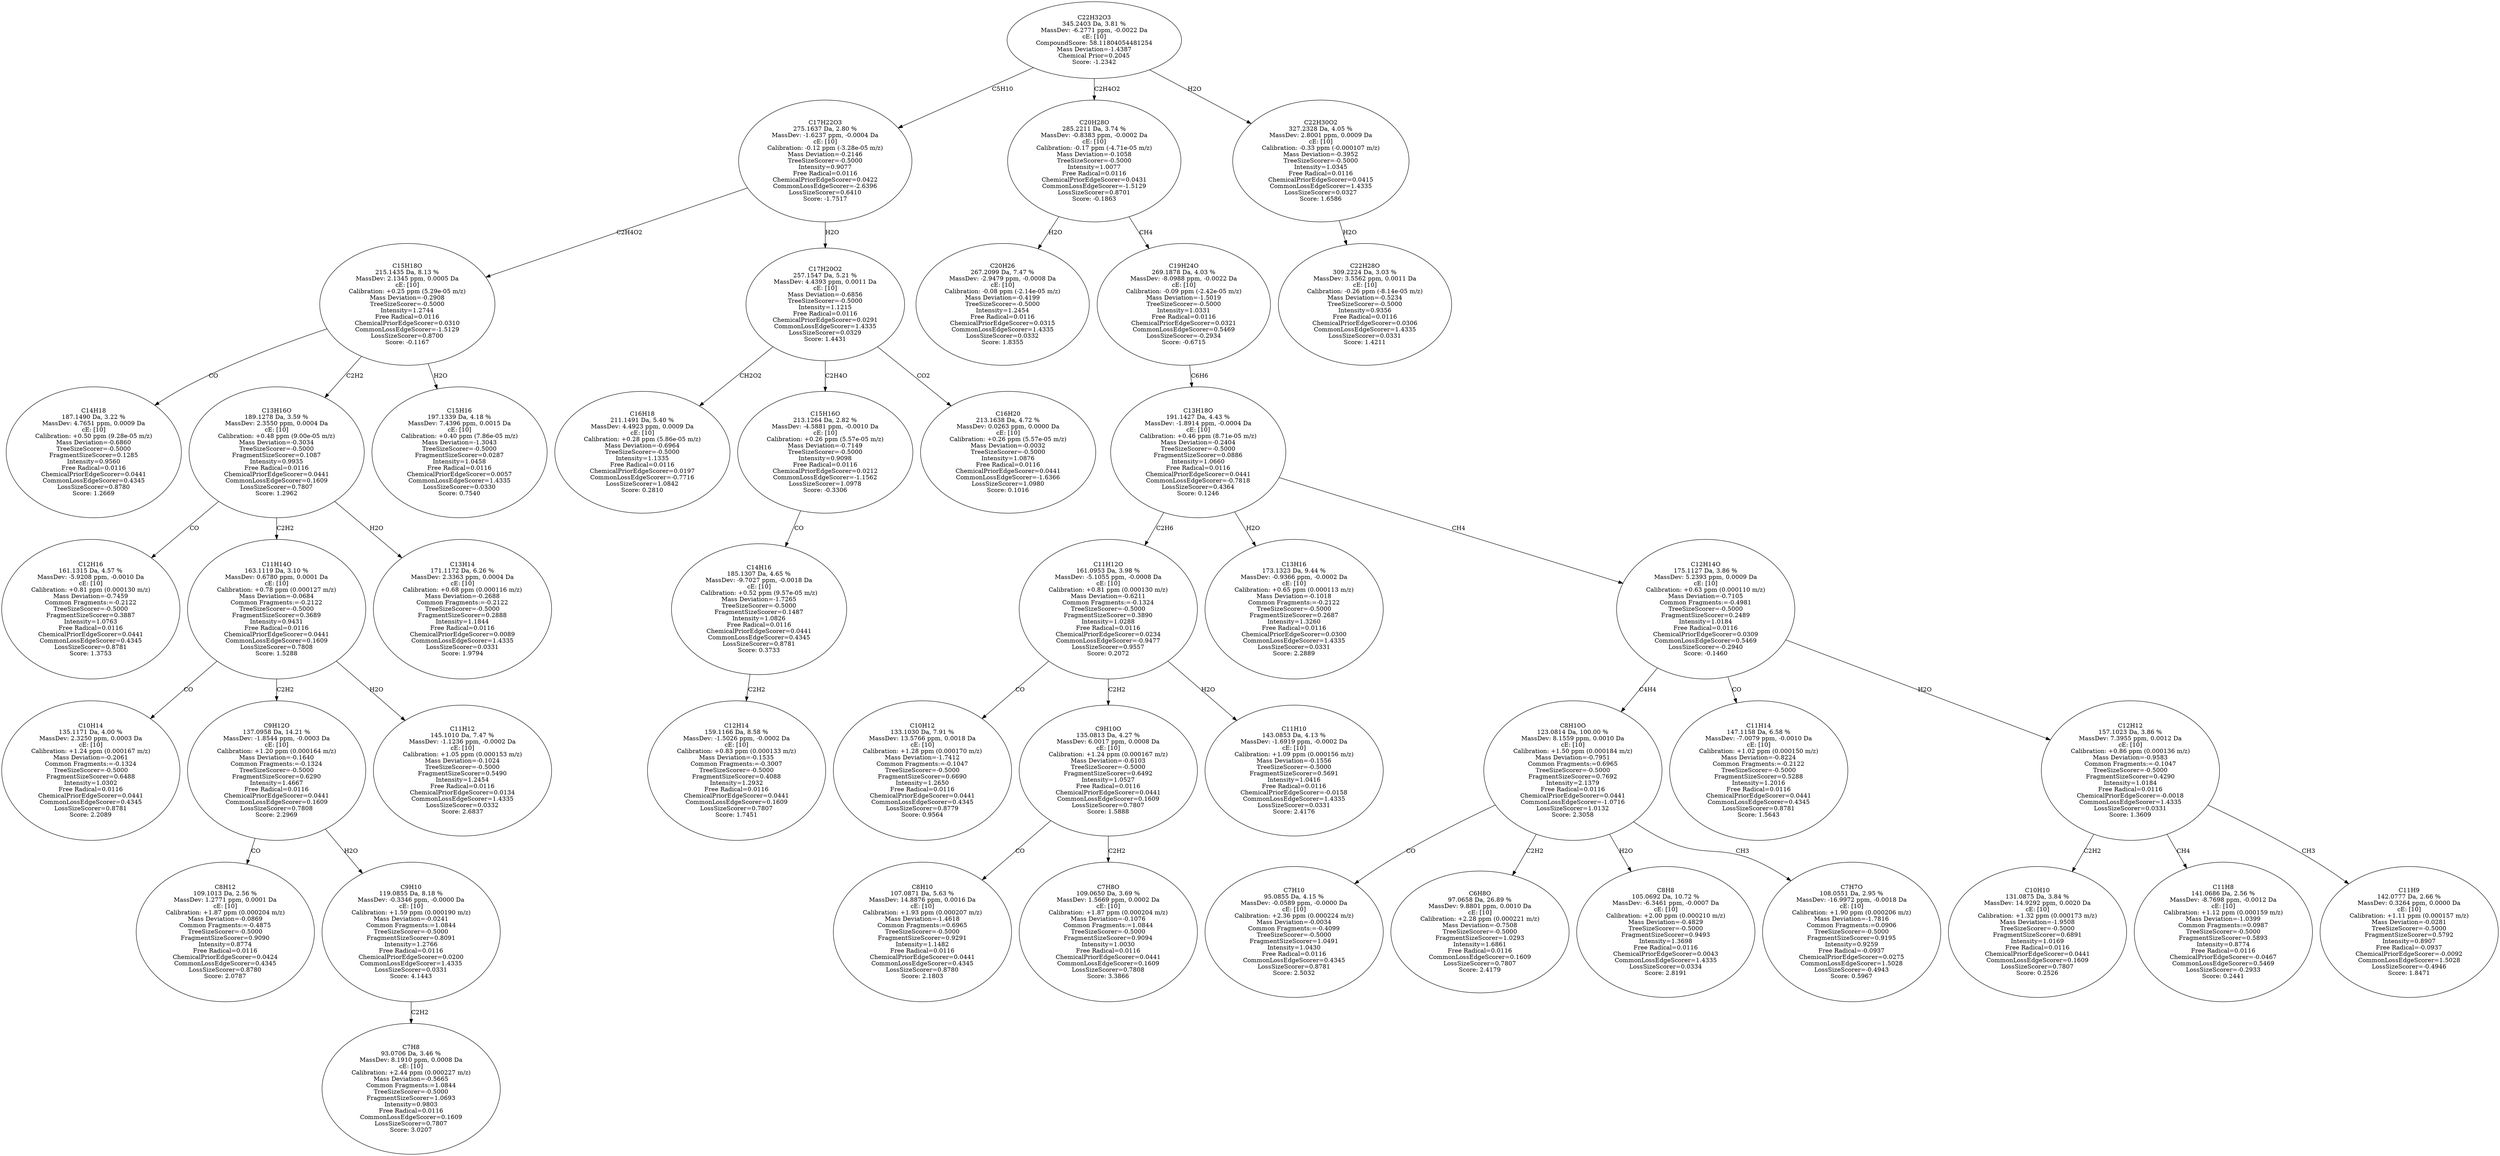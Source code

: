 strict digraph {
v1 [label="C14H18\n187.1490 Da, 3.22 %\nMassDev: 4.7651 ppm, 0.0009 Da\ncE: [10]\nCalibration: +0.50 ppm (9.28e-05 m/z)\nMass Deviation=-0.6860\nTreeSizeScorer=-0.5000\nFragmentSizeScorer=0.1285\nIntensity=0.9560\nFree Radical=0.0116\nChemicalPriorEdgeScorer=0.0441\nCommonLossEdgeScorer=0.4345\nLossSizeScorer=0.8780\nScore: 1.2669"];
v2 [label="C12H16\n161.1315 Da, 4.57 %\nMassDev: -5.9208 ppm, -0.0010 Da\ncE: [10]\nCalibration: +0.81 ppm (0.000130 m/z)\nMass Deviation=-0.7459\nCommon Fragments:=-0.2122\nTreeSizeScorer=-0.5000\nFragmentSizeScorer=0.3887\nIntensity=1.0763\nFree Radical=0.0116\nChemicalPriorEdgeScorer=0.0441\nCommonLossEdgeScorer=0.4345\nLossSizeScorer=0.8781\nScore: 1.3753"];
v3 [label="C10H14\n135.1171 Da, 4.00 %\nMassDev: 2.3250 ppm, 0.0003 Da\ncE: [10]\nCalibration: +1.24 ppm (0.000167 m/z)\nMass Deviation=-0.2061\nCommon Fragments:=-0.1324\nTreeSizeScorer=-0.5000\nFragmentSizeScorer=0.6488\nIntensity=1.0302\nFree Radical=0.0116\nChemicalPriorEdgeScorer=0.0441\nCommonLossEdgeScorer=0.4345\nLossSizeScorer=0.8781\nScore: 2.2089"];
v4 [label="C8H12\n109.1013 Da, 2.56 %\nMassDev: 1.2771 ppm, 0.0001 Da\ncE: [10]\nCalibration: +1.87 ppm (0.000204 m/z)\nMass Deviation=-0.0869\nCommon Fragments:=-0.4875\nTreeSizeScorer=-0.5000\nFragmentSizeScorer=0.9090\nIntensity=0.8774\nFree Radical=0.0116\nChemicalPriorEdgeScorer=0.0424\nCommonLossEdgeScorer=0.4345\nLossSizeScorer=0.8780\nScore: 2.0787"];
v5 [label="C7H8\n93.0706 Da, 3.46 %\nMassDev: 8.1910 ppm, 0.0008 Da\ncE: [10]\nCalibration: +2.44 ppm (0.000227 m/z)\nMass Deviation=-0.5665\nCommon Fragments:=1.0844\nTreeSizeScorer=-0.5000\nFragmentSizeScorer=1.0693\nIntensity=0.9803\nFree Radical=0.0116\nCommonLossEdgeScorer=0.1609\nLossSizeScorer=0.7807\nScore: 3.0207"];
v6 [label="C9H10\n119.0855 Da, 8.18 %\nMassDev: -0.3346 ppm, -0.0000 Da\ncE: [10]\nCalibration: +1.59 ppm (0.000190 m/z)\nMass Deviation=-0.0241\nCommon Fragments:=1.0844\nTreeSizeScorer=-0.5000\nFragmentSizeScorer=0.8091\nIntensity=1.2766\nFree Radical=0.0116\nChemicalPriorEdgeScorer=0.0200\nCommonLossEdgeScorer=1.4335\nLossSizeScorer=0.0331\nScore: 4.1443"];
v7 [label="C9H12O\n137.0958 Da, 14.21 %\nMassDev: -1.8544 ppm, -0.0003 Da\ncE: [10]\nCalibration: +1.20 ppm (0.000164 m/z)\nMass Deviation=-0.1640\nCommon Fragments:=-0.1324\nTreeSizeScorer=-0.5000\nFragmentSizeScorer=0.6290\nIntensity=1.4667\nFree Radical=0.0116\nChemicalPriorEdgeScorer=0.0441\nCommonLossEdgeScorer=0.1609\nLossSizeScorer=0.7808\nScore: 2.2969"];
v8 [label="C11H12\n145.1010 Da, 7.47 %\nMassDev: -1.1236 ppm, -0.0002 Da\ncE: [10]\nCalibration: +1.05 ppm (0.000153 m/z)\nMass Deviation=-0.1024\nTreeSizeScorer=-0.5000\nFragmentSizeScorer=0.5490\nIntensity=1.2454\nFree Radical=0.0116\nChemicalPriorEdgeScorer=0.0134\nCommonLossEdgeScorer=1.4335\nLossSizeScorer=0.0332\nScore: 2.6837"];
v9 [label="C11H14O\n163.1119 Da, 3.10 %\nMassDev: 0.6780 ppm, 0.0001 Da\ncE: [10]\nCalibration: +0.78 ppm (0.000127 m/z)\nMass Deviation=-0.0684\nCommon Fragments:=-0.2122\nTreeSizeScorer=-0.5000\nFragmentSizeScorer=0.3689\nIntensity=0.9431\nFree Radical=0.0116\nChemicalPriorEdgeScorer=0.0441\nCommonLossEdgeScorer=0.1609\nLossSizeScorer=0.7808\nScore: 1.5288"];
v10 [label="C13H14\n171.1172 Da, 6.26 %\nMassDev: 2.3363 ppm, 0.0004 Da\ncE: [10]\nCalibration: +0.68 ppm (0.000116 m/z)\nMass Deviation=-0.2688\nCommon Fragments:=-0.2122\nTreeSizeScorer=-0.5000\nFragmentSizeScorer=0.2888\nIntensity=1.1844\nFree Radical=0.0116\nChemicalPriorEdgeScorer=0.0089\nCommonLossEdgeScorer=1.4335\nLossSizeScorer=0.0331\nScore: 1.9794"];
v11 [label="C13H16O\n189.1278 Da, 3.59 %\nMassDev: 2.3550 ppm, 0.0004 Da\ncE: [10]\nCalibration: +0.48 ppm (9.00e-05 m/z)\nMass Deviation=-0.3034\nTreeSizeScorer=-0.5000\nFragmentSizeScorer=0.1087\nIntensity=0.9935\nFree Radical=0.0116\nChemicalPriorEdgeScorer=0.0441\nCommonLossEdgeScorer=0.1609\nLossSizeScorer=0.7807\nScore: 1.2962"];
v12 [label="C15H16\n197.1339 Da, 4.18 %\nMassDev: 7.4396 ppm, 0.0015 Da\ncE: [10]\nCalibration: +0.40 ppm (7.86e-05 m/z)\nMass Deviation=-1.3043\nTreeSizeScorer=-0.5000\nFragmentSizeScorer=0.0287\nIntensity=1.0458\nFree Radical=0.0116\nChemicalPriorEdgeScorer=0.0057\nCommonLossEdgeScorer=1.4335\nLossSizeScorer=0.0330\nScore: 0.7540"];
v13 [label="C15H18O\n215.1435 Da, 8.13 %\nMassDev: 2.1345 ppm, 0.0005 Da\ncE: [10]\nCalibration: +0.25 ppm (5.29e-05 m/z)\nMass Deviation=-0.2908\nTreeSizeScorer=-0.5000\nIntensity=1.2744\nFree Radical=0.0116\nChemicalPriorEdgeScorer=0.0310\nCommonLossEdgeScorer=-1.5129\nLossSizeScorer=0.8700\nScore: -0.1167"];
v14 [label="C16H18\n211.1491 Da, 5.40 %\nMassDev: 4.4923 ppm, 0.0009 Da\ncE: [10]\nCalibration: +0.28 ppm (5.86e-05 m/z)\nMass Deviation=-0.6964\nTreeSizeScorer=-0.5000\nIntensity=1.1335\nFree Radical=0.0116\nChemicalPriorEdgeScorer=0.0197\nCommonLossEdgeScorer=-0.7716\nLossSizeScorer=1.0842\nScore: 0.2810"];
v15 [label="C12H14\n159.1166 Da, 8.58 %\nMassDev: -1.5026 ppm, -0.0002 Da\ncE: [10]\nCalibration: +0.83 ppm (0.000133 m/z)\nMass Deviation=-0.1535\nCommon Fragments:=-0.3007\nTreeSizeScorer=-0.5000\nFragmentSizeScorer=0.4088\nIntensity=1.2932\nFree Radical=0.0116\nChemicalPriorEdgeScorer=0.0441\nCommonLossEdgeScorer=0.1609\nLossSizeScorer=0.7807\nScore: 1.7451"];
v16 [label="C14H16\n185.1307 Da, 4.65 %\nMassDev: -9.7027 ppm, -0.0018 Da\ncE: [10]\nCalibration: +0.52 ppm (9.57e-05 m/z)\nMass Deviation=-1.7265\nTreeSizeScorer=-0.5000\nFragmentSizeScorer=0.1487\nIntensity=1.0826\nFree Radical=0.0116\nChemicalPriorEdgeScorer=0.0441\nCommonLossEdgeScorer=0.4345\nLossSizeScorer=0.8781\nScore: 0.3733"];
v17 [label="C15H16O\n213.1264 Da, 2.82 %\nMassDev: -4.5881 ppm, -0.0010 Da\ncE: [10]\nCalibration: +0.26 ppm (5.57e-05 m/z)\nMass Deviation=-0.7149\nTreeSizeScorer=-0.5000\nIntensity=0.9098\nFree Radical=0.0116\nChemicalPriorEdgeScorer=0.0212\nCommonLossEdgeScorer=-1.1562\nLossSizeScorer=1.0978\nScore: -0.3306"];
v18 [label="C16H20\n213.1638 Da, 4.72 %\nMassDev: 0.0263 ppm, 0.0000 Da\ncE: [10]\nCalibration: +0.26 ppm (5.57e-05 m/z)\nMass Deviation=-0.0032\nTreeSizeScorer=-0.5000\nIntensity=1.0876\nFree Radical=0.0116\nChemicalPriorEdgeScorer=0.0441\nCommonLossEdgeScorer=-1.6366\nLossSizeScorer=1.0980\nScore: 0.1016"];
v19 [label="C17H20O2\n257.1547 Da, 5.21 %\nMassDev: 4.4393 ppm, 0.0011 Da\ncE: [10]\nMass Deviation=-0.6856\nTreeSizeScorer=-0.5000\nIntensity=1.1215\nFree Radical=0.0116\nChemicalPriorEdgeScorer=0.0291\nCommonLossEdgeScorer=1.4335\nLossSizeScorer=0.0329\nScore: 1.4431"];
v20 [label="C17H22O3\n275.1637 Da, 2.80 %\nMassDev: -1.6237 ppm, -0.0004 Da\ncE: [10]\nCalibration: -0.12 ppm (-3.28e-05 m/z)\nMass Deviation=-0.2146\nTreeSizeScorer=-0.5000\nIntensity=0.9077\nFree Radical=0.0116\nChemicalPriorEdgeScorer=0.0422\nCommonLossEdgeScorer=-2.6396\nLossSizeScorer=0.6410\nScore: -1.7517"];
v21 [label="C20H26\n267.2099 Da, 7.47 %\nMassDev: -2.9479 ppm, -0.0008 Da\ncE: [10]\nCalibration: -0.08 ppm (-2.14e-05 m/z)\nMass Deviation=-0.4199\nTreeSizeScorer=-0.5000\nIntensity=1.2454\nFree Radical=0.0116\nChemicalPriorEdgeScorer=0.0315\nCommonLossEdgeScorer=1.4335\nLossSizeScorer=0.0332\nScore: 1.8355"];
v22 [label="C10H12\n133.1030 Da, 7.91 %\nMassDev: 13.5766 ppm, 0.0018 Da\ncE: [10]\nCalibration: +1.28 ppm (0.000170 m/z)\nMass Deviation=-1.7412\nCommon Fragments:=-0.1047\nTreeSizeScorer=-0.5000\nFragmentSizeScorer=0.6690\nIntensity=1.2650\nFree Radical=0.0116\nChemicalPriorEdgeScorer=0.0441\nCommonLossEdgeScorer=0.4345\nLossSizeScorer=0.8779\nScore: 0.9564"];
v23 [label="C8H10\n107.0871 Da, 5.63 %\nMassDev: 14.8876 ppm, 0.0016 Da\ncE: [10]\nCalibration: +1.93 ppm (0.000207 m/z)\nMass Deviation=-1.4618\nCommon Fragments:=0.6965\nTreeSizeScorer=-0.5000\nFragmentSizeScorer=0.9291\nIntensity=1.1482\nFree Radical=0.0116\nChemicalPriorEdgeScorer=0.0441\nCommonLossEdgeScorer=0.4345\nLossSizeScorer=0.8780\nScore: 2.1803"];
v24 [label="C7H8O\n109.0650 Da, 3.69 %\nMassDev: 1.5669 ppm, 0.0002 Da\ncE: [10]\nCalibration: +1.87 ppm (0.000204 m/z)\nMass Deviation=-0.1076\nCommon Fragments:=1.0844\nTreeSizeScorer=-0.5000\nFragmentSizeScorer=0.9094\nIntensity=1.0030\nFree Radical=0.0116\nChemicalPriorEdgeScorer=0.0441\nCommonLossEdgeScorer=0.1609\nLossSizeScorer=0.7808\nScore: 3.3866"];
v25 [label="C9H10O\n135.0813 Da, 4.27 %\nMassDev: 6.0017 ppm, 0.0008 Da\ncE: [10]\nCalibration: +1.24 ppm (0.000167 m/z)\nMass Deviation=-0.6103\nTreeSizeScorer=-0.5000\nFragmentSizeScorer=0.6492\nIntensity=1.0527\nFree Radical=0.0116\nChemicalPriorEdgeScorer=0.0441\nCommonLossEdgeScorer=0.1609\nLossSizeScorer=0.7807\nScore: 1.5888"];
v26 [label="C11H10\n143.0853 Da, 4.13 %\nMassDev: -1.6919 ppm, -0.0002 Da\ncE: [10]\nCalibration: +1.09 ppm (0.000156 m/z)\nMass Deviation=-0.1556\nTreeSizeScorer=-0.5000\nFragmentSizeScorer=0.5691\nIntensity=1.0416\nFree Radical=0.0116\nChemicalPriorEdgeScorer=-0.0158\nCommonLossEdgeScorer=1.4335\nLossSizeScorer=0.0331\nScore: 2.4176"];
v27 [label="C11H12O\n161.0953 Da, 3.98 %\nMassDev: -5.1055 ppm, -0.0008 Da\ncE: [10]\nCalibration: +0.81 ppm (0.000130 m/z)\nMass Deviation=-0.6211\nCommon Fragments:=-0.1324\nTreeSizeScorer=-0.5000\nFragmentSizeScorer=0.3890\nIntensity=1.0288\nFree Radical=0.0116\nChemicalPriorEdgeScorer=0.0234\nCommonLossEdgeScorer=-0.9477\nLossSizeScorer=0.9557\nScore: 0.2072"];
v28 [label="C13H16\n173.1323 Da, 9.44 %\nMassDev: -0.9366 ppm, -0.0002 Da\ncE: [10]\nCalibration: +0.65 ppm (0.000113 m/z)\nMass Deviation=-0.1018\nCommon Fragments:=-0.2122\nTreeSizeScorer=-0.5000\nFragmentSizeScorer=0.2687\nIntensity=1.3260\nFree Radical=0.0116\nChemicalPriorEdgeScorer=0.0300\nCommonLossEdgeScorer=1.4335\nLossSizeScorer=0.0331\nScore: 2.2889"];
v29 [label="C7H10\n95.0855 Da, 4.15 %\nMassDev: -0.0589 ppm, -0.0000 Da\ncE: [10]\nCalibration: +2.36 ppm (0.000224 m/z)\nMass Deviation=-0.0034\nCommon Fragments:=-0.4099\nTreeSizeScorer=-0.5000\nFragmentSizeScorer=1.0491\nIntensity=1.0430\nFree Radical=0.0116\nCommonLossEdgeScorer=0.4345\nLossSizeScorer=0.8781\nScore: 2.5032"];
v30 [label="C6H8O\n97.0658 Da, 26.89 %\nMassDev: 9.8801 ppm, 0.0010 Da\ncE: [10]\nCalibration: +2.28 ppm (0.000221 m/z)\nMass Deviation=-0.7508\nTreeSizeScorer=-0.5000\nFragmentSizeScorer=1.0293\nIntensity=1.6861\nFree Radical=0.0116\nCommonLossEdgeScorer=0.1609\nLossSizeScorer=0.7807\nScore: 2.4179"];
v31 [label="C8H8\n105.0692 Da, 10.72 %\nMassDev: -6.3461 ppm, -0.0007 Da\ncE: [10]\nCalibration: +2.00 ppm (0.000210 m/z)\nMass Deviation=-0.4829\nTreeSizeScorer=-0.5000\nFragmentSizeScorer=0.9493\nIntensity=1.3698\nFree Radical=0.0116\nChemicalPriorEdgeScorer=0.0043\nCommonLossEdgeScorer=1.4335\nLossSizeScorer=0.0334\nScore: 2.8191"];
v32 [label="C7H7O\n108.0551 Da, 2.95 %\nMassDev: -16.9972 ppm, -0.0018 Da\ncE: [10]\nCalibration: +1.90 ppm (0.000206 m/z)\nMass Deviation=-1.7816\nCommon Fragments:=0.0906\nTreeSizeScorer=-0.5000\nFragmentSizeScorer=0.9195\nIntensity=0.9259\nFree Radical=-0.0937\nChemicalPriorEdgeScorer=0.0275\nCommonLossEdgeScorer=1.5028\nLossSizeScorer=-0.4943\nScore: 0.5967"];
v33 [label="C8H10O\n123.0814 Da, 100.00 %\nMassDev: 8.1559 ppm, 0.0010 Da\ncE: [10]\nCalibration: +1.50 ppm (0.000184 m/z)\nMass Deviation=-0.7951\nCommon Fragments:=0.6965\nTreeSizeScorer=-0.5000\nFragmentSizeScorer=0.7692\nIntensity=2.1379\nFree Radical=0.0116\nChemicalPriorEdgeScorer=0.0441\nCommonLossEdgeScorer=-1.0716\nLossSizeScorer=1.0132\nScore: 2.3058"];
v34 [label="C11H14\n147.1158 Da, 6.58 %\nMassDev: -7.0079 ppm, -0.0010 Da\ncE: [10]\nCalibration: +1.02 ppm (0.000150 m/z)\nMass Deviation=-0.8224\nCommon Fragments:=-0.2122\nTreeSizeScorer=-0.5000\nFragmentSizeScorer=0.5288\nIntensity=1.2016\nFree Radical=0.0116\nChemicalPriorEdgeScorer=0.0441\nCommonLossEdgeScorer=0.4345\nLossSizeScorer=0.8781\nScore: 1.5643"];
v35 [label="C10H10\n131.0875 Da, 3.84 %\nMassDev: 14.9292 ppm, 0.0020 Da\ncE: [10]\nCalibration: +1.32 ppm (0.000173 m/z)\nMass Deviation=-1.9508\nTreeSizeScorer=-0.5000\nFragmentSizeScorer=0.6891\nIntensity=1.0169\nFree Radical=0.0116\nChemicalPriorEdgeScorer=0.0441\nCommonLossEdgeScorer=0.1609\nLossSizeScorer=0.7807\nScore: 0.2526"];
v36 [label="C11H8\n141.0686 Da, 2.56 %\nMassDev: -8.7698 ppm, -0.0012 Da\ncE: [10]\nCalibration: +1.12 ppm (0.000159 m/z)\nMass Deviation=-1.0399\nCommon Fragments:=0.0987\nTreeSizeScorer=-0.5000\nFragmentSizeScorer=0.5893\nIntensity=0.8774\nFree Radical=0.0116\nChemicalPriorEdgeScorer=-0.0467\nCommonLossEdgeScorer=0.5469\nLossSizeScorer=-0.2933\nScore: 0.2441"];
v37 [label="C11H9\n142.0777 Da, 2.66 %\nMassDev: 0.3264 ppm, 0.0000 Da\ncE: [10]\nCalibration: +1.11 ppm (0.000157 m/z)\nMass Deviation=-0.0281\nTreeSizeScorer=-0.5000\nFragmentSizeScorer=0.5792\nIntensity=0.8907\nFree Radical=-0.0937\nChemicalPriorEdgeScorer=-0.0092\nCommonLossEdgeScorer=1.5028\nLossSizeScorer=-0.4946\nScore: 1.8471"];
v38 [label="C12H12\n157.1023 Da, 3.86 %\nMassDev: 7.3955 ppm, 0.0012 Da\ncE: [10]\nCalibration: +0.86 ppm (0.000136 m/z)\nMass Deviation=-0.9583\nCommon Fragments:=-0.1047\nTreeSizeScorer=-0.5000\nFragmentSizeScorer=0.4290\nIntensity=1.0184\nFree Radical=0.0116\nChemicalPriorEdgeScorer=-0.0018\nCommonLossEdgeScorer=1.4335\nLossSizeScorer=0.0331\nScore: 1.3609"];
v39 [label="C12H14O\n175.1127 Da, 3.86 %\nMassDev: 5.2393 ppm, 0.0009 Da\ncE: [10]\nCalibration: +0.63 ppm (0.000110 m/z)\nMass Deviation=-0.7105\nCommon Fragments:=-0.4981\nTreeSizeScorer=-0.5000\nFragmentSizeScorer=0.2489\nIntensity=1.0184\nFree Radical=0.0116\nChemicalPriorEdgeScorer=0.0309\nCommonLossEdgeScorer=0.5469\nLossSizeScorer=-0.2940\nScore: -0.1460"];
v40 [label="C13H18O\n191.1427 Da, 4.43 %\nMassDev: -1.8914 ppm, -0.0004 Da\ncE: [10]\nCalibration: +0.46 ppm (8.71e-05 m/z)\nMass Deviation=-0.2404\nTreeSizeScorer=-0.5000\nFragmentSizeScorer=0.0886\nIntensity=1.0660\nFree Radical=0.0116\nChemicalPriorEdgeScorer=0.0441\nCommonLossEdgeScorer=-0.7818\nLossSizeScorer=0.4364\nScore: 0.1246"];
v41 [label="C19H24O\n269.1878 Da, 4.03 %\nMassDev: -8.0988 ppm, -0.0022 Da\ncE: [10]\nCalibration: -0.09 ppm (-2.42e-05 m/z)\nMass Deviation=-1.5019\nTreeSizeScorer=-0.5000\nIntensity=1.0331\nFree Radical=0.0116\nChemicalPriorEdgeScorer=0.0321\nCommonLossEdgeScorer=0.5469\nLossSizeScorer=-0.2934\nScore: -0.6715"];
v42 [label="C20H28O\n285.2211 Da, 3.74 %\nMassDev: -0.8383 ppm, -0.0002 Da\ncE: [10]\nCalibration: -0.17 ppm (-4.71e-05 m/z)\nMass Deviation=-0.1058\nTreeSizeScorer=-0.5000\nIntensity=1.0077\nFree Radical=0.0116\nChemicalPriorEdgeScorer=0.0431\nCommonLossEdgeScorer=-1.5129\nLossSizeScorer=0.8701\nScore: -0.1863"];
v43 [label="C22H28O\n309.2224 Da, 3.03 %\nMassDev: 3.5562 ppm, 0.0011 Da\ncE: [10]\nCalibration: -0.26 ppm (-8.14e-05 m/z)\nMass Deviation=-0.5234\nTreeSizeScorer=-0.5000\nIntensity=0.9356\nFree Radical=0.0116\nChemicalPriorEdgeScorer=0.0306\nCommonLossEdgeScorer=1.4335\nLossSizeScorer=0.0331\nScore: 1.4211"];
v44 [label="C22H30O2\n327.2328 Da, 4.05 %\nMassDev: 2.8001 ppm, 0.0009 Da\ncE: [10]\nCalibration: -0.33 ppm (-0.000107 m/z)\nMass Deviation=-0.3952\nTreeSizeScorer=-0.5000\nIntensity=1.0345\nFree Radical=0.0116\nChemicalPriorEdgeScorer=0.0415\nCommonLossEdgeScorer=1.4335\nLossSizeScorer=0.0327\nScore: 1.6586"];
v45 [label="C22H32O3\n345.2403 Da, 3.81 %\nMassDev: -6.2771 ppm, -0.0022 Da\ncE: [10]\nCompoundScore: 58.11804054481254\nMass Deviation=-1.4387\nChemical Prior=0.2045\nScore: -1.2342"];
v13 -> v1 [label="CO"];
v11 -> v2 [label="CO"];
v9 -> v3 [label="CO"];
v7 -> v4 [label="CO"];
v6 -> v5 [label="C2H2"];
v7 -> v6 [label="H2O"];
v9 -> v7 [label="C2H2"];
v9 -> v8 [label="H2O"];
v11 -> v9 [label="C2H2"];
v11 -> v10 [label="H2O"];
v13 -> v11 [label="C2H2"];
v13 -> v12 [label="H2O"];
v20 -> v13 [label="C2H4O2"];
v19 -> v14 [label="CH2O2"];
v16 -> v15 [label="C2H2"];
v17 -> v16 [label="CO"];
v19 -> v17 [label="C2H4O"];
v19 -> v18 [label="CO2"];
v20 -> v19 [label="H2O"];
v45 -> v20 [label="C5H10"];
v42 -> v21 [label="H2O"];
v27 -> v22 [label="CO"];
v25 -> v23 [label="CO"];
v25 -> v24 [label="C2H2"];
v27 -> v25 [label="C2H2"];
v27 -> v26 [label="H2O"];
v40 -> v27 [label="C2H6"];
v40 -> v28 [label="H2O"];
v33 -> v29 [label="CO"];
v33 -> v30 [label="C2H2"];
v33 -> v31 [label="H2O"];
v33 -> v32 [label="CH3"];
v39 -> v33 [label="C4H4"];
v39 -> v34 [label="CO"];
v38 -> v35 [label="C2H2"];
v38 -> v36 [label="CH4"];
v38 -> v37 [label="CH3"];
v39 -> v38 [label="H2O"];
v40 -> v39 [label="CH4"];
v41 -> v40 [label="C6H6"];
v42 -> v41 [label="CH4"];
v45 -> v42 [label="C2H4O2"];
v44 -> v43 [label="H2O"];
v45 -> v44 [label="H2O"];
}